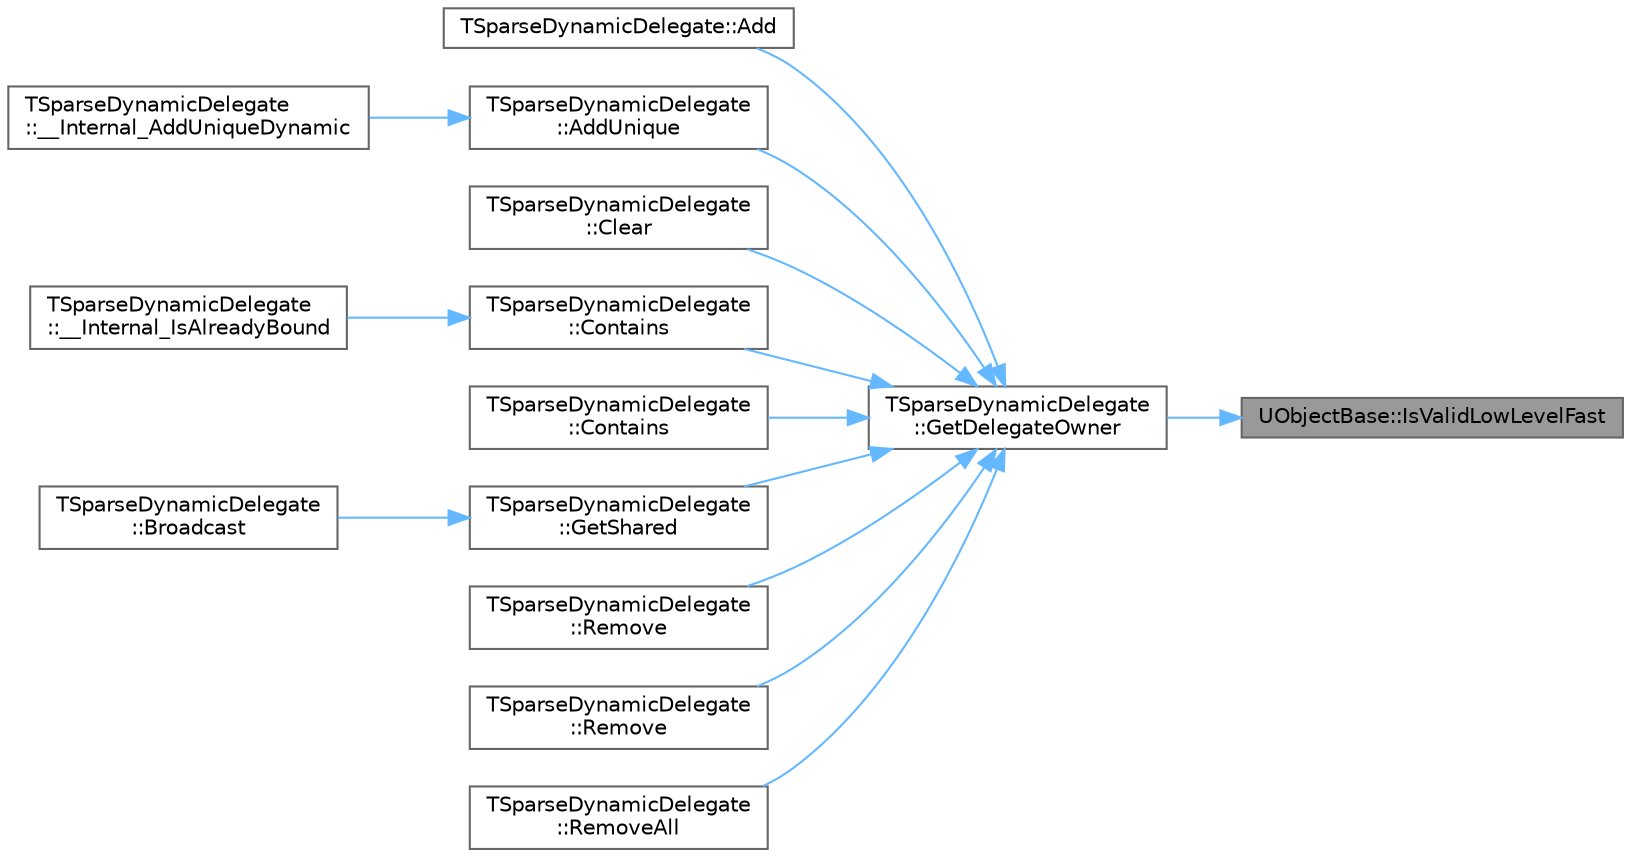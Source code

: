 digraph "UObjectBase::IsValidLowLevelFast"
{
 // INTERACTIVE_SVG=YES
 // LATEX_PDF_SIZE
  bgcolor="transparent";
  edge [fontname=Helvetica,fontsize=10,labelfontname=Helvetica,labelfontsize=10];
  node [fontname=Helvetica,fontsize=10,shape=box,height=0.2,width=0.4];
  rankdir="RL";
  Node1 [id="Node000001",label="UObjectBase::IsValidLowLevelFast",height=0.2,width=0.4,color="gray40", fillcolor="grey60", style="filled", fontcolor="black",tooltip="Faster version of IsValidLowLevel."];
  Node1 -> Node2 [id="edge1_Node000001_Node000002",dir="back",color="steelblue1",style="solid",tooltip=" "];
  Node2 [id="Node000002",label="TSparseDynamicDelegate\l::GetDelegateOwner",height=0.2,width=0.4,color="grey40", fillcolor="white", style="filled",URL="$db/d28/structTSparseDynamicDelegate.html#a802e4fc079f9b92a06f3c44180df3a91",tooltip=" "];
  Node2 -> Node3 [id="edge2_Node000002_Node000003",dir="back",color="steelblue1",style="solid",tooltip=" "];
  Node3 [id="Node000003",label="TSparseDynamicDelegate::Add",height=0.2,width=0.4,color="grey40", fillcolor="white", style="filled",URL="$db/d28/structTSparseDynamicDelegate.html#ac0c506bae27c333c9c593dabd8d1f47d",tooltip="Adds a function delegate to this multi-cast delegate's invocation list."];
  Node2 -> Node4 [id="edge3_Node000002_Node000004",dir="back",color="steelblue1",style="solid",tooltip=" "];
  Node4 [id="Node000004",label="TSparseDynamicDelegate\l::AddUnique",height=0.2,width=0.4,color="grey40", fillcolor="white", style="filled",URL="$db/d28/structTSparseDynamicDelegate.html#aaf0b71afee8e0b1843c7986d2391ba02",tooltip="Adds a function delegate to this multi-cast delegate's invocation list if a delegate with the same si..."];
  Node4 -> Node5 [id="edge4_Node000004_Node000005",dir="back",color="steelblue1",style="solid",tooltip=" "];
  Node5 [id="Node000005",label="TSparseDynamicDelegate\l::__Internal_AddUniqueDynamic",height=0.2,width=0.4,color="grey40", fillcolor="white", style="filled",URL="$db/d28/structTSparseDynamicDelegate.html#addf503a987543a62cd54c508f6bea07a",tooltip="Binds a UObject instance and a UObject method address to this multi-cast delegate,..."];
  Node2 -> Node6 [id="edge5_Node000002_Node000006",dir="back",color="steelblue1",style="solid",tooltip=" "];
  Node6 [id="Node000006",label="TSparseDynamicDelegate\l::Clear",height=0.2,width=0.4,color="grey40", fillcolor="white", style="filled",URL="$db/d28/structTSparseDynamicDelegate.html#a4279c3153fe730710b1217f227196feb",tooltip="Removes all functions from this delegate's invocation list."];
  Node2 -> Node7 [id="edge6_Node000002_Node000007",dir="back",color="steelblue1",style="solid",tooltip=" "];
  Node7 [id="Node000007",label="TSparseDynamicDelegate\l::Contains",height=0.2,width=0.4,color="grey40", fillcolor="white", style="filled",URL="$db/d28/structTSparseDynamicDelegate.html#a98a230db13200cbf8659eb7464052816",tooltip="Checks whether a function delegate is already a member of this multi-cast delegate's invocation list."];
  Node7 -> Node8 [id="edge7_Node000007_Node000008",dir="back",color="steelblue1",style="solid",tooltip=" "];
  Node8 [id="Node000008",label="TSparseDynamicDelegate\l::__Internal_IsAlreadyBound",height=0.2,width=0.4,color="grey40", fillcolor="white", style="filled",URL="$db/d28/structTSparseDynamicDelegate.html#a89c82f411d22989dc91ff150ef77c7da",tooltip="Tests if a UObject instance and a UObject method address pair are already bound to this multi-cast de..."];
  Node2 -> Node9 [id="edge8_Node000002_Node000009",dir="back",color="steelblue1",style="solid",tooltip=" "];
  Node9 [id="Node000009",label="TSparseDynamicDelegate\l::Contains",height=0.2,width=0.4,color="grey40", fillcolor="white", style="filled",URL="$db/d28/structTSparseDynamicDelegate.html#ad03e803b076452bc9007283866e9de07",tooltip="Checks whether a function delegate is already a member of this multi-cast delegate's invocation list."];
  Node2 -> Node10 [id="edge9_Node000002_Node000010",dir="back",color="steelblue1",style="solid",tooltip=" "];
  Node10 [id="Node000010",label="TSparseDynamicDelegate\l::GetShared",height=0.2,width=0.4,color="grey40", fillcolor="white", style="filled",URL="$db/d28/structTSparseDynamicDelegate.html#a05ac418f62f3ecc9d2fec5c91711a230",tooltip="Returns the multicast delegate if any delegates are bound to the sparse delegate."];
  Node10 -> Node11 [id="edge10_Node000010_Node000011",dir="back",color="steelblue1",style="solid",tooltip=" "];
  Node11 [id="Node000011",label="TSparseDynamicDelegate\l::Broadcast",height=0.2,width=0.4,color="grey40", fillcolor="white", style="filled",URL="$db/d28/structTSparseDynamicDelegate.html#aff735e10d1a242339372daf2da8cf755",tooltip="Broadcasts this delegate to all bound objects, except to those that may have expired."];
  Node2 -> Node12 [id="edge11_Node000002_Node000012",dir="back",color="steelblue1",style="solid",tooltip=" "];
  Node12 [id="Node000012",label="TSparseDynamicDelegate\l::Remove",height=0.2,width=0.4,color="grey40", fillcolor="white", style="filled",URL="$db/d28/structTSparseDynamicDelegate.html#a0f12c9e5a7d5029e79e510f23b32def9",tooltip="Removes a function from this multi-cast delegate's invocation list (performance is O(N))."];
  Node2 -> Node13 [id="edge12_Node000002_Node000013",dir="back",color="steelblue1",style="solid",tooltip=" "];
  Node13 [id="Node000013",label="TSparseDynamicDelegate\l::Remove",height=0.2,width=0.4,color="grey40", fillcolor="white", style="filled",URL="$db/d28/structTSparseDynamicDelegate.html#af22c2d7f219da8a13cefd5e7df9802c4",tooltip="Removes a function from this multi-cast delegate's invocation list (performance is O(N))."];
  Node2 -> Node14 [id="edge13_Node000002_Node000014",dir="back",color="steelblue1",style="solid",tooltip=" "];
  Node14 [id="Node000014",label="TSparseDynamicDelegate\l::RemoveAll",height=0.2,width=0.4,color="grey40", fillcolor="white", style="filled",URL="$db/d28/structTSparseDynamicDelegate.html#a555a63d162056acbb86c4b519726ef6c",tooltip="Removes all delegate bindings from this multicast delegate's invocation list that are bound to the sp..."];
}
